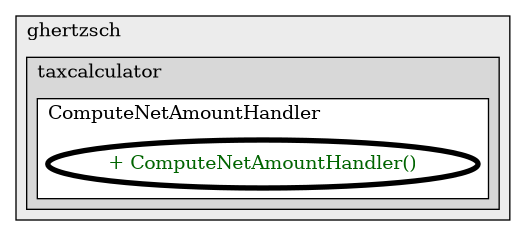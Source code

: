 @startuml

/' diagram meta data start
config=CallConfiguration;
{
  "rootMethod": "com.ghertzsch.taxcalculator.application.commands.ComputeNetAmountHandler#ComputeNetAmountHandler(TaxRateRepository,NetAmountComputationRepository)",
  "projectClassification": {
    "searchMode": "OpenProject", // OpenProject, AllProjects
    "includedProjects": "",
    "pathEndKeywords": "*.impl",
    "isClientPath": "",
    "isClientName": "",
    "isTestPath": "",
    "isTestName": "",
    "isMappingPath": "",
    "isMappingName": "",
    "isDataAccessPath": "",
    "isDataAccessName": "",
    "isDataStructurePath": "",
    "isDataStructureName": "",
    "isInterfaceStructuresPath": "",
    "isInterfaceStructuresName": "",
    "isEntryPointPath": "",
    "isEntryPointName": ""
  },
  "graphRestriction": {
    "classPackageExcludeFilter": "",
    "classPackageIncludeFilter": "",
    "classNameExcludeFilter": "",
    "classNameIncludeFilter": "",
    "methodNameExcludeFilter": "",
    "methodNameIncludeFilter": "",
    "removeByInheritance": "", // inheritance/annotation based filtering is done in a second step
    "removeByAnnotation": "",
    "removeByClassPackage": "", // cleanup the graph after inheritance/annotation based filtering is done
    "removeByClassName": "",
    "cutMappings": false,
    "cutEnum": true,
    "cutTests": true,
    "cutClient": true,
    "cutDataAccess": true,
    "cutInterfaceStructures": true,
    "cutDataStructures": true,
    "cutGetterAndSetter": true,
    "cutConstructors": true
  },
  "graphTraversal": {
    "forwardDepth": 3,
    "backwardDepth": 3,
    "classPackageExcludeFilter": "",
    "classPackageIncludeFilter": "",
    "classNameExcludeFilter": "",
    "classNameIncludeFilter": "",
    "methodNameExcludeFilter": "",
    "methodNameIncludeFilter": "",
    "hideMappings": false,
    "hideDataStructures": false,
    "hidePrivateMethods": true,
    "hideInterfaceCalls": true, // indirection: implementation -> interface (is hidden) -> implementation
    "onlyShowApplicationEntryPoints": false // root node is included
  },
  "details": {
    "aggregation": "GroupByClass", // ByClass, GroupByClass, None
    "showMethodParametersTypes": false,
    "showMethodParametersNames": false,
    "showMethodReturnType": false,
    "showPackageLevels": 2,
    "showCallOrder": false,
    "edgeMode": "MethodsOnly", // TypesOnly, MethodsOnly, TypesAndMethods, MethodsAndDirectTypeUsage
    "showDetailedClassStructure": false
  },
  "rootClass": "com.ghertzsch.taxcalculator.application.commands.ComputeNetAmountHandler"
}
diagram meta data end '/



digraph g {
    rankdir="LR"
    splines=polyline


'nodes
subgraph cluster_2097376444 {
   	label=ghertzsch
	labeljust=l
	fillcolor="#ececec"
	style=filled

   subgraph cluster_1859676221 {
   	label=taxcalculator
	labeljust=l
	fillcolor="#d8d8d8"
	style=filled

   subgraph cluster_450711684 {
   	label=ComputeNetAmountHandler
	labeljust=l
	fillcolor=white
	style=filled

   ComputeNetAmountHandler103443966XXXComputeNetAmountHandler1759335835[
	label="+ ComputeNetAmountHandler()"
	style=filled
	fillcolor=white
	tooltip="ComputeNetAmountHandler

null"
	penwidth=4
	fontcolor=darkgreen
];
}
}
}

'edges


}
@enduml
